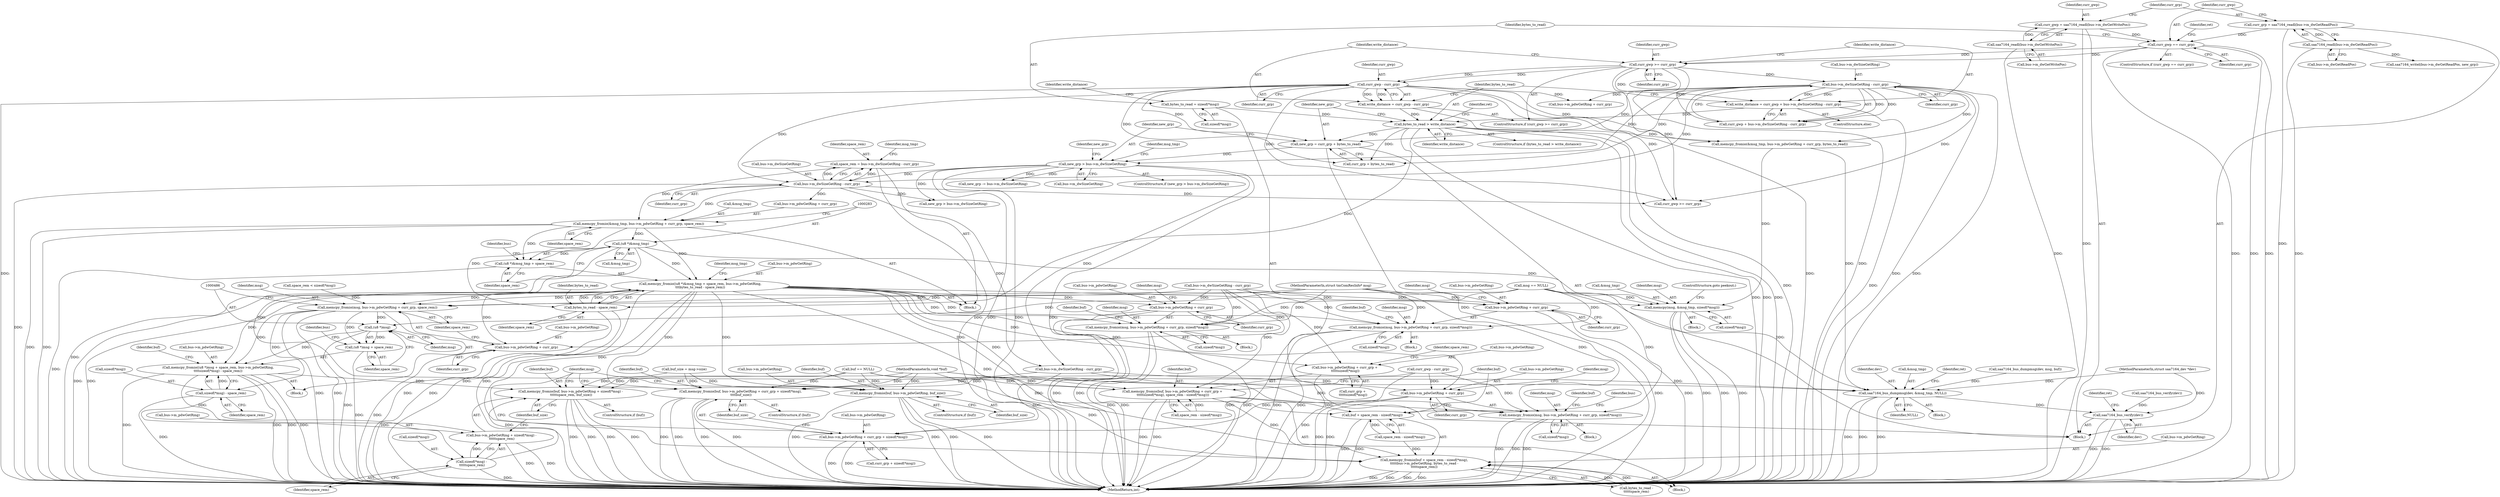 digraph "1_media-tree_354dd3924a2e43806774953de536257548b5002c@integer" {
"1000264" [label="(Call,space_rem = bus->m_dwSizeGetRing - curr_grp)"];
"1000266" [label="(Call,bus->m_dwSizeGetRing - curr_grp)"];
"1000253" [label="(Call,new_grp > bus->m_dwSizeGetRing)"];
"1000247" [label="(Call,new_grp = curr_grp + bytes_to_read)"];
"1000225" [label="(Call,curr_gwp - curr_grp)"];
"1000220" [label="(Call,curr_gwp >= curr_grp)"];
"1000203" [label="(Call,curr_gwp == curr_grp)"];
"1000190" [label="(Call,curr_gwp = saa7164_readl(bus->m_dwGetWritePos))"];
"1000192" [label="(Call,saa7164_readl(bus->m_dwGetWritePos))"];
"1000196" [label="(Call,curr_grp = saa7164_readl(bus->m_dwGetReadPos))"];
"1000198" [label="(Call,saa7164_readl(bus->m_dwGetReadPos))"];
"1000233" [label="(Call,bus->m_dwSizeGetRing - curr_grp)"];
"1000239" [label="(Call,bytes_to_read > write_distance)"];
"1000211" [label="(Call,bytes_to_read = sizeof(*msg))"];
"1000229" [label="(Call,write_distance = curr_gwp + bus->m_dwSizeGetRing - curr_grp)"];
"1000223" [label="(Call,write_distance = curr_gwp - curr_grp)"];
"1000271" [label="(Call,memcpy_fromio(&msg_tmp, bus->m_pdwGetRing + curr_grp, space_rem))"];
"1000280" [label="(Call,memcpy_fromio((u8 *)&msg_tmp + space_rem, bus->m_pdwGetRing,\n\t\t\tbytes_to_read - space_rem))"];
"1000475" [label="(Call,memcpy_fromio(msg, bus->m_pdwGetRing + curr_grp, space_rem))"];
"1000483" [label="(Call,memcpy_fromio((u8 *)msg + space_rem, bus->m_pdwGetRing,\n\t\t\t\tsizeof(*msg) - space_rem))"];
"1000499" [label="(Call,memcpy_fromio(buf, bus->m_pdwGetRing + sizeof(*msg) -\n \t\t\t\t\tspace_rem, buf_size))"];
"1000501" [label="(Call,bus->m_pdwGetRing + sizeof(*msg) -\n \t\t\t\t\tspace_rem)"];
"1000485" [label="(Call,(u8 *)msg)"];
"1000484" [label="(Call,(u8 *)msg + space_rem)"];
"1000492" [label="(Call,sizeof(*msg) - space_rem)"];
"1000505" [label="(Call,sizeof(*msg) -\n \t\t\t\t\tspace_rem)"];
"1000477" [label="(Call,bus->m_pdwGetRing + curr_grp)"];
"1000519" [label="(Call,memcpy_fromio(msg, bus->m_pdwGetRing + curr_grp, sizeof(*msg)))"];
"1000521" [label="(Call,bus->m_pdwGetRing + curr_grp)"];
"1000531" [label="(Call,memcpy_fromio(buf, bus->m_pdwGetRing, buf_size))"];
"1000539" [label="(Call,memcpy_fromio(msg, bus->m_pdwGetRing + curr_grp, sizeof(*msg)))"];
"1000541" [label="(Call,bus->m_pdwGetRing + curr_grp)"];
"1000552" [label="(Call,memcpy_fromio(buf, bus->m_pdwGetRing + curr_grp +\n \t\t\t\t\tsizeof(*msg), space_rem - sizeof(*msg)))"];
"1000568" [label="(Call,memcpy_fromio(buf + space_rem - sizeof(*msg),\n\t\t\t\t\tbus->m_pdwGetRing, bytes_to_read -\n\t\t\t\t\tspace_rem))"];
"1000569" [label="(Call,buf + space_rem - sizeof(*msg))"];
"1000554" [label="(Call,bus->m_pdwGetRing + curr_grp +\n \t\t\t\t\tsizeof(*msg))"];
"1000584" [label="(Call,memcpy_fromio(msg, bus->m_pdwGetRing + curr_grp, sizeof(*msg)))"];
"1000586" [label="(Call,bus->m_pdwGetRing + curr_grp)"];
"1000596" [label="(Call,memcpy_fromio(buf, bus->m_pdwGetRing + curr_grp + sizeof(*msg),\n \t\t\t\tbuf_size))"];
"1000598" [label="(Call,bus->m_pdwGetRing + curr_grp + sizeof(*msg))"];
"1000282" [label="(Call,(u8 *)&msg_tmp)"];
"1000281" [label="(Call,(u8 *)&msg_tmp + space_rem)"];
"1000337" [label="(Call,memcpy(msg, &msg_tmp, sizeof(*msg)))"];
"1000390" [label="(Call,saa7164_bus_dumpmsg(dev, &msg_tmp, NULL))"];
"1000653" [label="(Call,saa7164_bus_verify(dev))"];
"1000290" [label="(Call,bytes_to_read - space_rem)"];
"1000219" [label="(ControlStructure,if (curr_gwp >= curr_grp))"];
"1000584" [label="(Call,memcpy_fromio(msg, bus->m_pdwGetRing + curr_grp, sizeof(*msg)))"];
"1000530" [label="(Identifier,buf)"];
"1000253" [label="(Call,new_grp > bus->m_dwSizeGetRing)"];
"1000487" [label="(Identifier,msg)"];
"1000481" [label="(Identifier,curr_grp)"];
"1000586" [label="(Call,bus->m_pdwGetRing + curr_grp)"];
"1000264" [label="(Call,space_rem = bus->m_dwSizeGetRing - curr_grp)"];
"1000211" [label="(Call,bytes_to_read = sizeof(*msg))"];
"1000336" [label="(Block,)"];
"1000484" [label="(Call,(u8 *)msg + space_rem)"];
"1000520" [label="(Identifier,msg)"];
"1000585" [label="(Identifier,msg)"];
"1000202" [label="(ControlStructure,if (curr_gwp == curr_grp))"];
"1000597" [label="(Identifier,buf)"];
"1000339" [label="(Call,&msg_tmp)"];
"1000538" [label="(Block,)"];
"1000208" [label="(Identifier,ret)"];
"1000298" [label="(Call,bus->m_pdwGetRing + curr_grp)"];
"1000422" [label="(Call,curr_gwp - curr_grp)"];
"1000392" [label="(Call,&msg_tmp)"];
"1000533" [label="(Call,bus->m_pdwGetRing)"];
"1000224" [label="(Identifier,write_distance)"];
"1000522" [label="(Call,bus->m_pdwGetRing)"];
"1000270" [label="(Identifier,curr_grp)"];
"1000390" [label="(Call,saa7164_bus_dumpmsg(dev, &msg_tmp, NULL))"];
"1000469" [label="(Call,space_rem < sizeof(*msg))"];
"1000124" [label="(MethodParameterIn,struct tmComResInfo* msg)"];
"1000497" [label="(ControlStructure,if (buf))"];
"1000607" [label="(Identifier,buf_size)"];
"1000485" [label="(Call,(u8 *)msg)"];
"1000284" [label="(Call,&msg_tmp)"];
"1000272" [label="(Call,&msg_tmp)"];
"1000551" [label="(Block,)"];
"1000231" [label="(Call,curr_gwp + bus->m_dwSizeGetRing - curr_grp)"];
"1000225" [label="(Call,curr_gwp - curr_grp)"];
"1000493" [label="(Call,sizeof(*msg))"];
"1000656" [label="(Identifier,ret)"];
"1000483" [label="(Call,memcpy_fromio((u8 *)msg + space_rem, bus->m_pdwGetRing,\n\t\t\t\tsizeof(*msg) - space_rem))"];
"1000501" [label="(Call,bus->m_pdwGetRing + sizeof(*msg) -\n \t\t\t\t\tspace_rem)"];
"1000489" [label="(Call,bus->m_pdwGetRing)"];
"1000338" [label="(Identifier,msg)"];
"1000179" [label="(Call,buf == NULL)"];
"1000657" [label="(MethodReturn,int)"];
"1000590" [label="(Identifier,curr_grp)"];
"1000290" [label="(Call,bytes_to_read - space_rem)"];
"1000306" [label="(Identifier,msg_tmp)"];
"1000193" [label="(Call,bus->m_dwGetWritePos)"];
"1000529" [label="(ControlStructure,if (buf))"];
"1000500" [label="(Identifier,buf)"];
"1000291" [label="(Identifier,bytes_to_read)"];
"1000297" [label="(Identifier,msg_tmp)"];
"1000545" [label="(Identifier,curr_grp)"];
"1000477" [label="(Call,bus->m_pdwGetRing + curr_grp)"];
"1000212" [label="(Identifier,bytes_to_read)"];
"1000554" [label="(Call,bus->m_pdwGetRing + curr_grp +\n \t\t\t\t\tsizeof(*msg))"];
"1000518" [label="(Block,)"];
"1000125" [label="(MethodParameterIn,void *buf)"];
"1000288" [label="(Identifier,bus)"];
"1000394" [label="(Identifier,NULL)"];
"1000568" [label="(Call,memcpy_fromio(buf + space_rem - sizeof(*msg),\n\t\t\t\t\tbus->m_pdwGetRing, bytes_to_read -\n\t\t\t\t\tspace_rem))"];
"1000450" [label="(Call,new_grp > bus->m_dwSizeGetRing)"];
"1000226" [label="(Identifier,curr_gwp)"];
"1000280" [label="(Call,memcpy_fromio((u8 *)&msg_tmp + space_rem, bus->m_pdwGetRing,\n\t\t\tbytes_to_read - space_rem))"];
"1000536" [label="(Identifier,buf_size)"];
"1000287" [label="(Call,bus->m_pdwGetRing)"];
"1000499" [label="(Call,memcpy_fromio(buf, bus->m_pdwGetRing + sizeof(*msg) -\n \t\t\t\t\tspace_rem, buf_size))"];
"1000528" [label="(Identifier,msg)"];
"1000571" [label="(Call,space_rem - sizeof(*msg))"];
"1000248" [label="(Identifier,new_grp)"];
"1000123" [label="(MethodParameterIn,struct saa7164_dev *dev)"];
"1000259" [label="(Call,new_grp -= bus->m_dwSizeGetRing)"];
"1000205" [label="(Identifier,curr_grp)"];
"1000197" [label="(Identifier,curr_grp)"];
"1000476" [label="(Identifier,msg)"];
"1000577" [label="(Identifier,bus)"];
"1000385" [label="(Block,)"];
"1000255" [label="(Call,bus->m_dwSizeGetRing)"];
"1000217" [label="(Identifier,write_distance)"];
"1000267" [label="(Call,bus->m_dwSizeGetRing)"];
"1000274" [label="(Call,bus->m_pdwGetRing + curr_grp)"];
"1000271" [label="(Call,memcpy_fromio(&msg_tmp, bus->m_pdwGetRing + curr_grp, space_rem))"];
"1000594" [label="(ControlStructure,if (buf))"];
"1000552" [label="(Call,memcpy_fromio(buf, bus->m_pdwGetRing + curr_grp +\n \t\t\t\t\tsizeof(*msg), space_rem - sizeof(*msg)))"];
"1000254" [label="(Identifier,new_grp)"];
"1000463" [label="(Call,bus->m_dwSizeGetRing - curr_grp)"];
"1000526" [label="(Call,sizeof(*msg))"];
"1000519" [label="(Call,memcpy_fromio(msg, bus->m_pdwGetRing + curr_grp, sizeof(*msg)))"];
"1000295" [label="(Call,memcpy_fromio(&msg_tmp, bus->m_pdwGetRing + curr_grp, bytes_to_read))"];
"1000282" [label="(Call,(u8 *)&msg_tmp)"];
"1000598" [label="(Call,bus->m_pdwGetRing + curr_grp + sizeof(*msg))"];
"1000286" [label="(Identifier,space_rem)"];
"1000599" [label="(Call,bus->m_pdwGetRing)"];
"1000591" [label="(Call,sizeof(*msg))"];
"1000244" [label="(Identifier,ret)"];
"1000266" [label="(Call,bus->m_dwSizeGetRing - curr_grp)"];
"1000558" [label="(Call,curr_grp +\n \t\t\t\t\tsizeof(*msg))"];
"1000550" [label="(Identifier,buf)"];
"1000273" [label="(Identifier,msg_tmp)"];
"1000281" [label="(Call,(u8 *)&msg_tmp + space_rem)"];
"1000540" [label="(Identifier,msg)"];
"1000576" [label="(Call,bus->m_pdwGetRing)"];
"1000247" [label="(Call,new_grp = curr_grp + bytes_to_read)"];
"1000240" [label="(Identifier,bytes_to_read)"];
"1000237" [label="(Identifier,curr_grp)"];
"1000260" [label="(Identifier,new_grp)"];
"1000525" [label="(Identifier,curr_grp)"];
"1000147" [label="(Call,saa7164_bus_verify(dev))"];
"1000292" [label="(Identifier,space_rem)"];
"1000595" [label="(Identifier,buf)"];
"1000638" [label="(Call,saa7164_writel(bus->m_dwGetReadPos, new_grp))"];
"1000252" [label="(ControlStructure,if (new_grp > bus->m_dwSizeGetRing))"];
"1000539" [label="(Call,memcpy_fromio(msg, bus->m_pdwGetRing + curr_grp, sizeof(*msg)))"];
"1000150" [label="(Call,msg == NULL)"];
"1000569" [label="(Call,buf + space_rem - sizeof(*msg))"];
"1000222" [label="(Identifier,curr_grp)"];
"1000475" [label="(Call,memcpy_fromio(msg, bus->m_pdwGetRing + curr_grp, space_rem))"];
"1000474" [label="(Block,)"];
"1000430" [label="(Call,bus->m_dwSizeGetRing - curr_grp)"];
"1000417" [label="(Call,curr_gwp >= curr_grp)"];
"1000227" [label="(Identifier,curr_grp)"];
"1000191" [label="(Identifier,curr_gwp)"];
"1000506" [label="(Call,sizeof(*msg))"];
"1000344" [label="(ControlStructure,goto peekout;)"];
"1000190" [label="(Call,curr_gwp = saa7164_readl(bus->m_dwGetWritePos))"];
"1000492" [label="(Call,sizeof(*msg) - space_rem)"];
"1000127" [label="(Block,)"];
"1000204" [label="(Identifier,curr_gwp)"];
"1000610" [label="(Identifier,msg)"];
"1000654" [label="(Identifier,dev)"];
"1000396" [label="(Identifier,ret)"];
"1000239" [label="(Call,bytes_to_read > write_distance)"];
"1000221" [label="(Identifier,curr_gwp)"];
"1000553" [label="(Identifier,buf)"];
"1000505" [label="(Call,sizeof(*msg) -\n \t\t\t\t\tspace_rem)"];
"1000502" [label="(Call,bus->m_pdwGetRing)"];
"1000596" [label="(Call,memcpy_fromio(buf, bus->m_pdwGetRing + curr_grp + sizeof(*msg),\n \t\t\t\tbuf_size))"];
"1000199" [label="(Call,bus->m_dwGetReadPos)"];
"1000341" [label="(Call,sizeof(*msg))"];
"1000386" [label="(Call,saa7164_bus_dumpmsg(dev, msg, buf))"];
"1000213" [label="(Call,sizeof(*msg))"];
"1000498" [label="(Identifier,buf)"];
"1000478" [label="(Call,bus->m_pdwGetRing)"];
"1000482" [label="(Identifier,space_rem)"];
"1000510" [label="(Identifier,buf_size)"];
"1000265" [label="(Identifier,space_rem)"];
"1000509" [label="(Identifier,space_rem)"];
"1000563" [label="(Call,space_rem - sizeof(*msg))"];
"1000531" [label="(Call,memcpy_fromio(buf, bus->m_pdwGetRing, buf_size))"];
"1000532" [label="(Identifier,buf)"];
"1000546" [label="(Call,sizeof(*msg))"];
"1000203" [label="(Call,curr_gwp == curr_grp)"];
"1000258" [label="(Block,)"];
"1000488" [label="(Identifier,space_rem)"];
"1000230" [label="(Identifier,write_distance)"];
"1000399" [label="(Call,buf_size = msg->size)"];
"1000548" [label="(Identifier,msg)"];
"1000541" [label="(Call,bus->m_pdwGetRing + curr_grp)"];
"1000583" [label="(Block,)"];
"1000653" [label="(Call,saa7164_bus_verify(dev))"];
"1000602" [label="(Call,curr_grp + sizeof(*msg))"];
"1000593" [label="(Identifier,msg)"];
"1000241" [label="(Identifier,write_distance)"];
"1000220" [label="(Call,curr_gwp >= curr_grp)"];
"1000564" [label="(Identifier,space_rem)"];
"1000521" [label="(Call,bus->m_pdwGetRing + curr_grp)"];
"1000496" [label="(Identifier,space_rem)"];
"1000542" [label="(Call,bus->m_pdwGetRing)"];
"1000570" [label="(Identifier,buf)"];
"1000587" [label="(Call,bus->m_pdwGetRing)"];
"1000198" [label="(Call,saa7164_readl(bus->m_dwGetReadPos))"];
"1000233" [label="(Call,bus->m_dwSizeGetRing - curr_grp)"];
"1000579" [label="(Call,bytes_to_read -\n\t\t\t\t\tspace_rem)"];
"1000555" [label="(Call,bus->m_pdwGetRing)"];
"1000391" [label="(Identifier,dev)"];
"1000490" [label="(Identifier,bus)"];
"1000228" [label="(ControlStructure,else)"];
"1000192" [label="(Call,saa7164_readl(bus->m_dwGetWritePos))"];
"1000196" [label="(Call,curr_grp = saa7164_readl(bus->m_dwGetReadPos))"];
"1000223" [label="(Call,write_distance = curr_gwp - curr_grp)"];
"1000238" [label="(ControlStructure,if (bytes_to_read > write_distance))"];
"1000234" [label="(Call,bus->m_dwSizeGetRing)"];
"1000279" [label="(Identifier,space_rem)"];
"1000337" [label="(Call,memcpy(msg, &msg_tmp, sizeof(*msg)))"];
"1000249" [label="(Call,curr_grp + bytes_to_read)"];
"1000229" [label="(Call,write_distance = curr_gwp + bus->m_dwSizeGetRing - curr_grp)"];
"1000264" -> "1000258"  [label="AST: "];
"1000264" -> "1000266"  [label="CFG: "];
"1000265" -> "1000264"  [label="AST: "];
"1000266" -> "1000264"  [label="AST: "];
"1000273" -> "1000264"  [label="CFG: "];
"1000264" -> "1000657"  [label="DDG: "];
"1000266" -> "1000264"  [label="DDG: "];
"1000266" -> "1000264"  [label="DDG: "];
"1000264" -> "1000271"  [label="DDG: "];
"1000266" -> "1000270"  [label="CFG: "];
"1000267" -> "1000266"  [label="AST: "];
"1000270" -> "1000266"  [label="AST: "];
"1000266" -> "1000657"  [label="DDG: "];
"1000253" -> "1000266"  [label="DDG: "];
"1000225" -> "1000266"  [label="DDG: "];
"1000233" -> "1000266"  [label="DDG: "];
"1000266" -> "1000271"  [label="DDG: "];
"1000266" -> "1000274"  [label="DDG: "];
"1000266" -> "1000417"  [label="DDG: "];
"1000266" -> "1000430"  [label="DDG: "];
"1000266" -> "1000450"  [label="DDG: "];
"1000253" -> "1000252"  [label="AST: "];
"1000253" -> "1000255"  [label="CFG: "];
"1000254" -> "1000253"  [label="AST: "];
"1000255" -> "1000253"  [label="AST: "];
"1000260" -> "1000253"  [label="CFG: "];
"1000297" -> "1000253"  [label="CFG: "];
"1000253" -> "1000657"  [label="DDG: "];
"1000253" -> "1000657"  [label="DDG: "];
"1000253" -> "1000657"  [label="DDG: "];
"1000247" -> "1000253"  [label="DDG: "];
"1000233" -> "1000253"  [label="DDG: "];
"1000253" -> "1000259"  [label="DDG: "];
"1000253" -> "1000259"  [label="DDG: "];
"1000253" -> "1000430"  [label="DDG: "];
"1000253" -> "1000450"  [label="DDG: "];
"1000247" -> "1000127"  [label="AST: "];
"1000247" -> "1000249"  [label="CFG: "];
"1000248" -> "1000247"  [label="AST: "];
"1000249" -> "1000247"  [label="AST: "];
"1000254" -> "1000247"  [label="CFG: "];
"1000247" -> "1000657"  [label="DDG: "];
"1000225" -> "1000247"  [label="DDG: "];
"1000233" -> "1000247"  [label="DDG: "];
"1000239" -> "1000247"  [label="DDG: "];
"1000225" -> "1000223"  [label="AST: "];
"1000225" -> "1000227"  [label="CFG: "];
"1000226" -> "1000225"  [label="AST: "];
"1000227" -> "1000225"  [label="AST: "];
"1000223" -> "1000225"  [label="CFG: "];
"1000225" -> "1000657"  [label="DDG: "];
"1000225" -> "1000657"  [label="DDG: "];
"1000225" -> "1000223"  [label="DDG: "];
"1000225" -> "1000223"  [label="DDG: "];
"1000220" -> "1000225"  [label="DDG: "];
"1000220" -> "1000225"  [label="DDG: "];
"1000225" -> "1000249"  [label="DDG: "];
"1000225" -> "1000295"  [label="DDG: "];
"1000225" -> "1000298"  [label="DDG: "];
"1000225" -> "1000417"  [label="DDG: "];
"1000225" -> "1000417"  [label="DDG: "];
"1000220" -> "1000219"  [label="AST: "];
"1000220" -> "1000222"  [label="CFG: "];
"1000221" -> "1000220"  [label="AST: "];
"1000222" -> "1000220"  [label="AST: "];
"1000224" -> "1000220"  [label="CFG: "];
"1000230" -> "1000220"  [label="CFG: "];
"1000220" -> "1000657"  [label="DDG: "];
"1000203" -> "1000220"  [label="DDG: "];
"1000203" -> "1000220"  [label="DDG: "];
"1000220" -> "1000229"  [label="DDG: "];
"1000220" -> "1000231"  [label="DDG: "];
"1000220" -> "1000233"  [label="DDG: "];
"1000220" -> "1000417"  [label="DDG: "];
"1000203" -> "1000202"  [label="AST: "];
"1000203" -> "1000205"  [label="CFG: "];
"1000204" -> "1000203"  [label="AST: "];
"1000205" -> "1000203"  [label="AST: "];
"1000208" -> "1000203"  [label="CFG: "];
"1000212" -> "1000203"  [label="CFG: "];
"1000203" -> "1000657"  [label="DDG: "];
"1000203" -> "1000657"  [label="DDG: "];
"1000203" -> "1000657"  [label="DDG: "];
"1000190" -> "1000203"  [label="DDG: "];
"1000196" -> "1000203"  [label="DDG: "];
"1000190" -> "1000127"  [label="AST: "];
"1000190" -> "1000192"  [label="CFG: "];
"1000191" -> "1000190"  [label="AST: "];
"1000192" -> "1000190"  [label="AST: "];
"1000197" -> "1000190"  [label="CFG: "];
"1000190" -> "1000657"  [label="DDG: "];
"1000192" -> "1000190"  [label="DDG: "];
"1000192" -> "1000193"  [label="CFG: "];
"1000193" -> "1000192"  [label="AST: "];
"1000192" -> "1000657"  [label="DDG: "];
"1000196" -> "1000127"  [label="AST: "];
"1000196" -> "1000198"  [label="CFG: "];
"1000197" -> "1000196"  [label="AST: "];
"1000198" -> "1000196"  [label="AST: "];
"1000204" -> "1000196"  [label="CFG: "];
"1000196" -> "1000657"  [label="DDG: "];
"1000198" -> "1000196"  [label="DDG: "];
"1000198" -> "1000199"  [label="CFG: "];
"1000199" -> "1000198"  [label="AST: "];
"1000198" -> "1000657"  [label="DDG: "];
"1000198" -> "1000638"  [label="DDG: "];
"1000233" -> "1000231"  [label="AST: "];
"1000233" -> "1000237"  [label="CFG: "];
"1000234" -> "1000233"  [label="AST: "];
"1000237" -> "1000233"  [label="AST: "];
"1000231" -> "1000233"  [label="CFG: "];
"1000233" -> "1000657"  [label="DDG: "];
"1000233" -> "1000657"  [label="DDG: "];
"1000233" -> "1000229"  [label="DDG: "];
"1000233" -> "1000229"  [label="DDG: "];
"1000233" -> "1000231"  [label="DDG: "];
"1000233" -> "1000231"  [label="DDG: "];
"1000233" -> "1000249"  [label="DDG: "];
"1000233" -> "1000295"  [label="DDG: "];
"1000233" -> "1000298"  [label="DDG: "];
"1000233" -> "1000417"  [label="DDG: "];
"1000239" -> "1000238"  [label="AST: "];
"1000239" -> "1000241"  [label="CFG: "];
"1000240" -> "1000239"  [label="AST: "];
"1000241" -> "1000239"  [label="AST: "];
"1000244" -> "1000239"  [label="CFG: "];
"1000248" -> "1000239"  [label="CFG: "];
"1000239" -> "1000657"  [label="DDG: "];
"1000239" -> "1000657"  [label="DDG: "];
"1000239" -> "1000657"  [label="DDG: "];
"1000211" -> "1000239"  [label="DDG: "];
"1000229" -> "1000239"  [label="DDG: "];
"1000223" -> "1000239"  [label="DDG: "];
"1000239" -> "1000249"  [label="DDG: "];
"1000239" -> "1000290"  [label="DDG: "];
"1000239" -> "1000295"  [label="DDG: "];
"1000211" -> "1000127"  [label="AST: "];
"1000211" -> "1000213"  [label="CFG: "];
"1000212" -> "1000211"  [label="AST: "];
"1000213" -> "1000211"  [label="AST: "];
"1000217" -> "1000211"  [label="CFG: "];
"1000229" -> "1000228"  [label="AST: "];
"1000229" -> "1000231"  [label="CFG: "];
"1000230" -> "1000229"  [label="AST: "];
"1000231" -> "1000229"  [label="AST: "];
"1000240" -> "1000229"  [label="CFG: "];
"1000229" -> "1000657"  [label="DDG: "];
"1000223" -> "1000219"  [label="AST: "];
"1000224" -> "1000223"  [label="AST: "];
"1000240" -> "1000223"  [label="CFG: "];
"1000223" -> "1000657"  [label="DDG: "];
"1000271" -> "1000258"  [label="AST: "];
"1000271" -> "1000279"  [label="CFG: "];
"1000272" -> "1000271"  [label="AST: "];
"1000274" -> "1000271"  [label="AST: "];
"1000279" -> "1000271"  [label="AST: "];
"1000283" -> "1000271"  [label="CFG: "];
"1000271" -> "1000657"  [label="DDG: "];
"1000271" -> "1000657"  [label="DDG: "];
"1000271" -> "1000280"  [label="DDG: "];
"1000271" -> "1000282"  [label="DDG: "];
"1000271" -> "1000281"  [label="DDG: "];
"1000271" -> "1000290"  [label="DDG: "];
"1000280" -> "1000258"  [label="AST: "];
"1000280" -> "1000290"  [label="CFG: "];
"1000281" -> "1000280"  [label="AST: "];
"1000287" -> "1000280"  [label="AST: "];
"1000290" -> "1000280"  [label="AST: "];
"1000306" -> "1000280"  [label="CFG: "];
"1000280" -> "1000657"  [label="DDG: "];
"1000280" -> "1000657"  [label="DDG: "];
"1000280" -> "1000657"  [label="DDG: "];
"1000280" -> "1000657"  [label="DDG: "];
"1000282" -> "1000280"  [label="DDG: "];
"1000290" -> "1000280"  [label="DDG: "];
"1000290" -> "1000280"  [label="DDG: "];
"1000280" -> "1000475"  [label="DDG: "];
"1000280" -> "1000477"  [label="DDG: "];
"1000280" -> "1000483"  [label="DDG: "];
"1000280" -> "1000519"  [label="DDG: "];
"1000280" -> "1000521"  [label="DDG: "];
"1000280" -> "1000531"  [label="DDG: "];
"1000280" -> "1000539"  [label="DDG: "];
"1000280" -> "1000541"  [label="DDG: "];
"1000280" -> "1000552"  [label="DDG: "];
"1000280" -> "1000554"  [label="DDG: "];
"1000280" -> "1000568"  [label="DDG: "];
"1000280" -> "1000584"  [label="DDG: "];
"1000280" -> "1000586"  [label="DDG: "];
"1000280" -> "1000596"  [label="DDG: "];
"1000280" -> "1000598"  [label="DDG: "];
"1000475" -> "1000474"  [label="AST: "];
"1000475" -> "1000482"  [label="CFG: "];
"1000476" -> "1000475"  [label="AST: "];
"1000477" -> "1000475"  [label="AST: "];
"1000482" -> "1000475"  [label="AST: "];
"1000486" -> "1000475"  [label="CFG: "];
"1000475" -> "1000657"  [label="DDG: "];
"1000475" -> "1000657"  [label="DDG: "];
"1000150" -> "1000475"  [label="DDG: "];
"1000124" -> "1000475"  [label="DDG: "];
"1000463" -> "1000475"  [label="DDG: "];
"1000469" -> "1000475"  [label="DDG: "];
"1000475" -> "1000483"  [label="DDG: "];
"1000475" -> "1000485"  [label="DDG: "];
"1000475" -> "1000484"  [label="DDG: "];
"1000475" -> "1000492"  [label="DDG: "];
"1000483" -> "1000474"  [label="AST: "];
"1000483" -> "1000492"  [label="CFG: "];
"1000484" -> "1000483"  [label="AST: "];
"1000489" -> "1000483"  [label="AST: "];
"1000492" -> "1000483"  [label="AST: "];
"1000498" -> "1000483"  [label="CFG: "];
"1000483" -> "1000657"  [label="DDG: "];
"1000483" -> "1000657"  [label="DDG: "];
"1000483" -> "1000657"  [label="DDG: "];
"1000483" -> "1000657"  [label="DDG: "];
"1000485" -> "1000483"  [label="DDG: "];
"1000492" -> "1000483"  [label="DDG: "];
"1000483" -> "1000499"  [label="DDG: "];
"1000483" -> "1000501"  [label="DDG: "];
"1000499" -> "1000497"  [label="AST: "];
"1000499" -> "1000510"  [label="CFG: "];
"1000500" -> "1000499"  [label="AST: "];
"1000501" -> "1000499"  [label="AST: "];
"1000510" -> "1000499"  [label="AST: "];
"1000610" -> "1000499"  [label="CFG: "];
"1000499" -> "1000657"  [label="DDG: "];
"1000499" -> "1000657"  [label="DDG: "];
"1000499" -> "1000657"  [label="DDG: "];
"1000499" -> "1000657"  [label="DDG: "];
"1000179" -> "1000499"  [label="DDG: "];
"1000125" -> "1000499"  [label="DDG: "];
"1000505" -> "1000499"  [label="DDG: "];
"1000399" -> "1000499"  [label="DDG: "];
"1000501" -> "1000505"  [label="CFG: "];
"1000502" -> "1000501"  [label="AST: "];
"1000505" -> "1000501"  [label="AST: "];
"1000510" -> "1000501"  [label="CFG: "];
"1000501" -> "1000657"  [label="DDG: "];
"1000501" -> "1000657"  [label="DDG: "];
"1000505" -> "1000501"  [label="DDG: "];
"1000485" -> "1000484"  [label="AST: "];
"1000485" -> "1000487"  [label="CFG: "];
"1000486" -> "1000485"  [label="AST: "];
"1000487" -> "1000485"  [label="AST: "];
"1000488" -> "1000485"  [label="CFG: "];
"1000485" -> "1000657"  [label="DDG: "];
"1000485" -> "1000484"  [label="DDG: "];
"1000124" -> "1000485"  [label="DDG: "];
"1000484" -> "1000488"  [label="CFG: "];
"1000488" -> "1000484"  [label="AST: "];
"1000490" -> "1000484"  [label="CFG: "];
"1000484" -> "1000657"  [label="DDG: "];
"1000492" -> "1000496"  [label="CFG: "];
"1000493" -> "1000492"  [label="AST: "];
"1000496" -> "1000492"  [label="AST: "];
"1000492" -> "1000657"  [label="DDG: "];
"1000492" -> "1000505"  [label="DDG: "];
"1000505" -> "1000509"  [label="CFG: "];
"1000506" -> "1000505"  [label="AST: "];
"1000509" -> "1000505"  [label="AST: "];
"1000505" -> "1000657"  [label="DDG: "];
"1000477" -> "1000481"  [label="CFG: "];
"1000478" -> "1000477"  [label="AST: "];
"1000481" -> "1000477"  [label="AST: "];
"1000482" -> "1000477"  [label="CFG: "];
"1000477" -> "1000657"  [label="DDG: "];
"1000463" -> "1000477"  [label="DDG: "];
"1000519" -> "1000518"  [label="AST: "];
"1000519" -> "1000526"  [label="CFG: "];
"1000520" -> "1000519"  [label="AST: "];
"1000521" -> "1000519"  [label="AST: "];
"1000526" -> "1000519"  [label="AST: "];
"1000530" -> "1000519"  [label="CFG: "];
"1000519" -> "1000657"  [label="DDG: "];
"1000519" -> "1000657"  [label="DDG: "];
"1000519" -> "1000657"  [label="DDG: "];
"1000150" -> "1000519"  [label="DDG: "];
"1000124" -> "1000519"  [label="DDG: "];
"1000463" -> "1000519"  [label="DDG: "];
"1000521" -> "1000525"  [label="CFG: "];
"1000522" -> "1000521"  [label="AST: "];
"1000525" -> "1000521"  [label="AST: "];
"1000528" -> "1000521"  [label="CFG: "];
"1000521" -> "1000657"  [label="DDG: "];
"1000521" -> "1000657"  [label="DDG: "];
"1000463" -> "1000521"  [label="DDG: "];
"1000531" -> "1000529"  [label="AST: "];
"1000531" -> "1000536"  [label="CFG: "];
"1000532" -> "1000531"  [label="AST: "];
"1000533" -> "1000531"  [label="AST: "];
"1000536" -> "1000531"  [label="AST: "];
"1000610" -> "1000531"  [label="CFG: "];
"1000531" -> "1000657"  [label="DDG: "];
"1000531" -> "1000657"  [label="DDG: "];
"1000531" -> "1000657"  [label="DDG: "];
"1000531" -> "1000657"  [label="DDG: "];
"1000179" -> "1000531"  [label="DDG: "];
"1000125" -> "1000531"  [label="DDG: "];
"1000399" -> "1000531"  [label="DDG: "];
"1000539" -> "1000538"  [label="AST: "];
"1000539" -> "1000546"  [label="CFG: "];
"1000540" -> "1000539"  [label="AST: "];
"1000541" -> "1000539"  [label="AST: "];
"1000546" -> "1000539"  [label="AST: "];
"1000550" -> "1000539"  [label="CFG: "];
"1000539" -> "1000657"  [label="DDG: "];
"1000539" -> "1000657"  [label="DDG: "];
"1000539" -> "1000657"  [label="DDG: "];
"1000150" -> "1000539"  [label="DDG: "];
"1000124" -> "1000539"  [label="DDG: "];
"1000463" -> "1000539"  [label="DDG: "];
"1000541" -> "1000545"  [label="CFG: "];
"1000542" -> "1000541"  [label="AST: "];
"1000545" -> "1000541"  [label="AST: "];
"1000548" -> "1000541"  [label="CFG: "];
"1000541" -> "1000657"  [label="DDG: "];
"1000541" -> "1000657"  [label="DDG: "];
"1000463" -> "1000541"  [label="DDG: "];
"1000552" -> "1000551"  [label="AST: "];
"1000552" -> "1000563"  [label="CFG: "];
"1000553" -> "1000552"  [label="AST: "];
"1000554" -> "1000552"  [label="AST: "];
"1000563" -> "1000552"  [label="AST: "];
"1000570" -> "1000552"  [label="CFG: "];
"1000552" -> "1000657"  [label="DDG: "];
"1000552" -> "1000657"  [label="DDG: "];
"1000179" -> "1000552"  [label="DDG: "];
"1000125" -> "1000552"  [label="DDG: "];
"1000463" -> "1000552"  [label="DDG: "];
"1000563" -> "1000552"  [label="DDG: "];
"1000552" -> "1000568"  [label="DDG: "];
"1000552" -> "1000569"  [label="DDG: "];
"1000568" -> "1000551"  [label="AST: "];
"1000568" -> "1000579"  [label="CFG: "];
"1000569" -> "1000568"  [label="AST: "];
"1000576" -> "1000568"  [label="AST: "];
"1000579" -> "1000568"  [label="AST: "];
"1000610" -> "1000568"  [label="CFG: "];
"1000568" -> "1000657"  [label="DDG: "];
"1000568" -> "1000657"  [label="DDG: "];
"1000568" -> "1000657"  [label="DDG: "];
"1000568" -> "1000657"  [label="DDG: "];
"1000125" -> "1000568"  [label="DDG: "];
"1000571" -> "1000568"  [label="DDG: "];
"1000579" -> "1000568"  [label="DDG: "];
"1000579" -> "1000568"  [label="DDG: "];
"1000569" -> "1000571"  [label="CFG: "];
"1000570" -> "1000569"  [label="AST: "];
"1000571" -> "1000569"  [label="AST: "];
"1000577" -> "1000569"  [label="CFG: "];
"1000569" -> "1000657"  [label="DDG: "];
"1000569" -> "1000657"  [label="DDG: "];
"1000125" -> "1000569"  [label="DDG: "];
"1000571" -> "1000569"  [label="DDG: "];
"1000554" -> "1000558"  [label="CFG: "];
"1000555" -> "1000554"  [label="AST: "];
"1000558" -> "1000554"  [label="AST: "];
"1000564" -> "1000554"  [label="CFG: "];
"1000554" -> "1000657"  [label="DDG: "];
"1000463" -> "1000554"  [label="DDG: "];
"1000584" -> "1000583"  [label="AST: "];
"1000584" -> "1000591"  [label="CFG: "];
"1000585" -> "1000584"  [label="AST: "];
"1000586" -> "1000584"  [label="AST: "];
"1000591" -> "1000584"  [label="AST: "];
"1000595" -> "1000584"  [label="CFG: "];
"1000584" -> "1000657"  [label="DDG: "];
"1000584" -> "1000657"  [label="DDG: "];
"1000584" -> "1000657"  [label="DDG: "];
"1000150" -> "1000584"  [label="DDG: "];
"1000124" -> "1000584"  [label="DDG: "];
"1000430" -> "1000584"  [label="DDG: "];
"1000422" -> "1000584"  [label="DDG: "];
"1000586" -> "1000590"  [label="CFG: "];
"1000587" -> "1000586"  [label="AST: "];
"1000590" -> "1000586"  [label="AST: "];
"1000593" -> "1000586"  [label="CFG: "];
"1000586" -> "1000657"  [label="DDG: "];
"1000586" -> "1000657"  [label="DDG: "];
"1000430" -> "1000586"  [label="DDG: "];
"1000422" -> "1000586"  [label="DDG: "];
"1000596" -> "1000594"  [label="AST: "];
"1000596" -> "1000607"  [label="CFG: "];
"1000597" -> "1000596"  [label="AST: "];
"1000598" -> "1000596"  [label="AST: "];
"1000607" -> "1000596"  [label="AST: "];
"1000610" -> "1000596"  [label="CFG: "];
"1000596" -> "1000657"  [label="DDG: "];
"1000596" -> "1000657"  [label="DDG: "];
"1000596" -> "1000657"  [label="DDG: "];
"1000596" -> "1000657"  [label="DDG: "];
"1000179" -> "1000596"  [label="DDG: "];
"1000125" -> "1000596"  [label="DDG: "];
"1000430" -> "1000596"  [label="DDG: "];
"1000422" -> "1000596"  [label="DDG: "];
"1000399" -> "1000596"  [label="DDG: "];
"1000598" -> "1000602"  [label="CFG: "];
"1000599" -> "1000598"  [label="AST: "];
"1000602" -> "1000598"  [label="AST: "];
"1000607" -> "1000598"  [label="CFG: "];
"1000598" -> "1000657"  [label="DDG: "];
"1000598" -> "1000657"  [label="DDG: "];
"1000430" -> "1000598"  [label="DDG: "];
"1000422" -> "1000598"  [label="DDG: "];
"1000282" -> "1000281"  [label="AST: "];
"1000282" -> "1000284"  [label="CFG: "];
"1000283" -> "1000282"  [label="AST: "];
"1000284" -> "1000282"  [label="AST: "];
"1000286" -> "1000282"  [label="CFG: "];
"1000282" -> "1000657"  [label="DDG: "];
"1000282" -> "1000281"  [label="DDG: "];
"1000282" -> "1000337"  [label="DDG: "];
"1000282" -> "1000390"  [label="DDG: "];
"1000281" -> "1000286"  [label="CFG: "];
"1000286" -> "1000281"  [label="AST: "];
"1000288" -> "1000281"  [label="CFG: "];
"1000281" -> "1000657"  [label="DDG: "];
"1000337" -> "1000336"  [label="AST: "];
"1000337" -> "1000341"  [label="CFG: "];
"1000338" -> "1000337"  [label="AST: "];
"1000339" -> "1000337"  [label="AST: "];
"1000341" -> "1000337"  [label="AST: "];
"1000344" -> "1000337"  [label="CFG: "];
"1000337" -> "1000657"  [label="DDG: "];
"1000337" -> "1000657"  [label="DDG: "];
"1000337" -> "1000657"  [label="DDG: "];
"1000150" -> "1000337"  [label="DDG: "];
"1000124" -> "1000337"  [label="DDG: "];
"1000295" -> "1000337"  [label="DDG: "];
"1000390" -> "1000385"  [label="AST: "];
"1000390" -> "1000394"  [label="CFG: "];
"1000391" -> "1000390"  [label="AST: "];
"1000392" -> "1000390"  [label="AST: "];
"1000394" -> "1000390"  [label="AST: "];
"1000396" -> "1000390"  [label="CFG: "];
"1000390" -> "1000657"  [label="DDG: "];
"1000390" -> "1000657"  [label="DDG: "];
"1000390" -> "1000657"  [label="DDG: "];
"1000386" -> "1000390"  [label="DDG: "];
"1000123" -> "1000390"  [label="DDG: "];
"1000295" -> "1000390"  [label="DDG: "];
"1000150" -> "1000390"  [label="DDG: "];
"1000179" -> "1000390"  [label="DDG: "];
"1000390" -> "1000653"  [label="DDG: "];
"1000653" -> "1000127"  [label="AST: "];
"1000653" -> "1000654"  [label="CFG: "];
"1000654" -> "1000653"  [label="AST: "];
"1000656" -> "1000653"  [label="CFG: "];
"1000653" -> "1000657"  [label="DDG: "];
"1000653" -> "1000657"  [label="DDG: "];
"1000147" -> "1000653"  [label="DDG: "];
"1000123" -> "1000653"  [label="DDG: "];
"1000290" -> "1000292"  [label="CFG: "];
"1000291" -> "1000290"  [label="AST: "];
"1000292" -> "1000290"  [label="AST: "];
"1000290" -> "1000657"  [label="DDG: "];
"1000290" -> "1000657"  [label="DDG: "];
}
